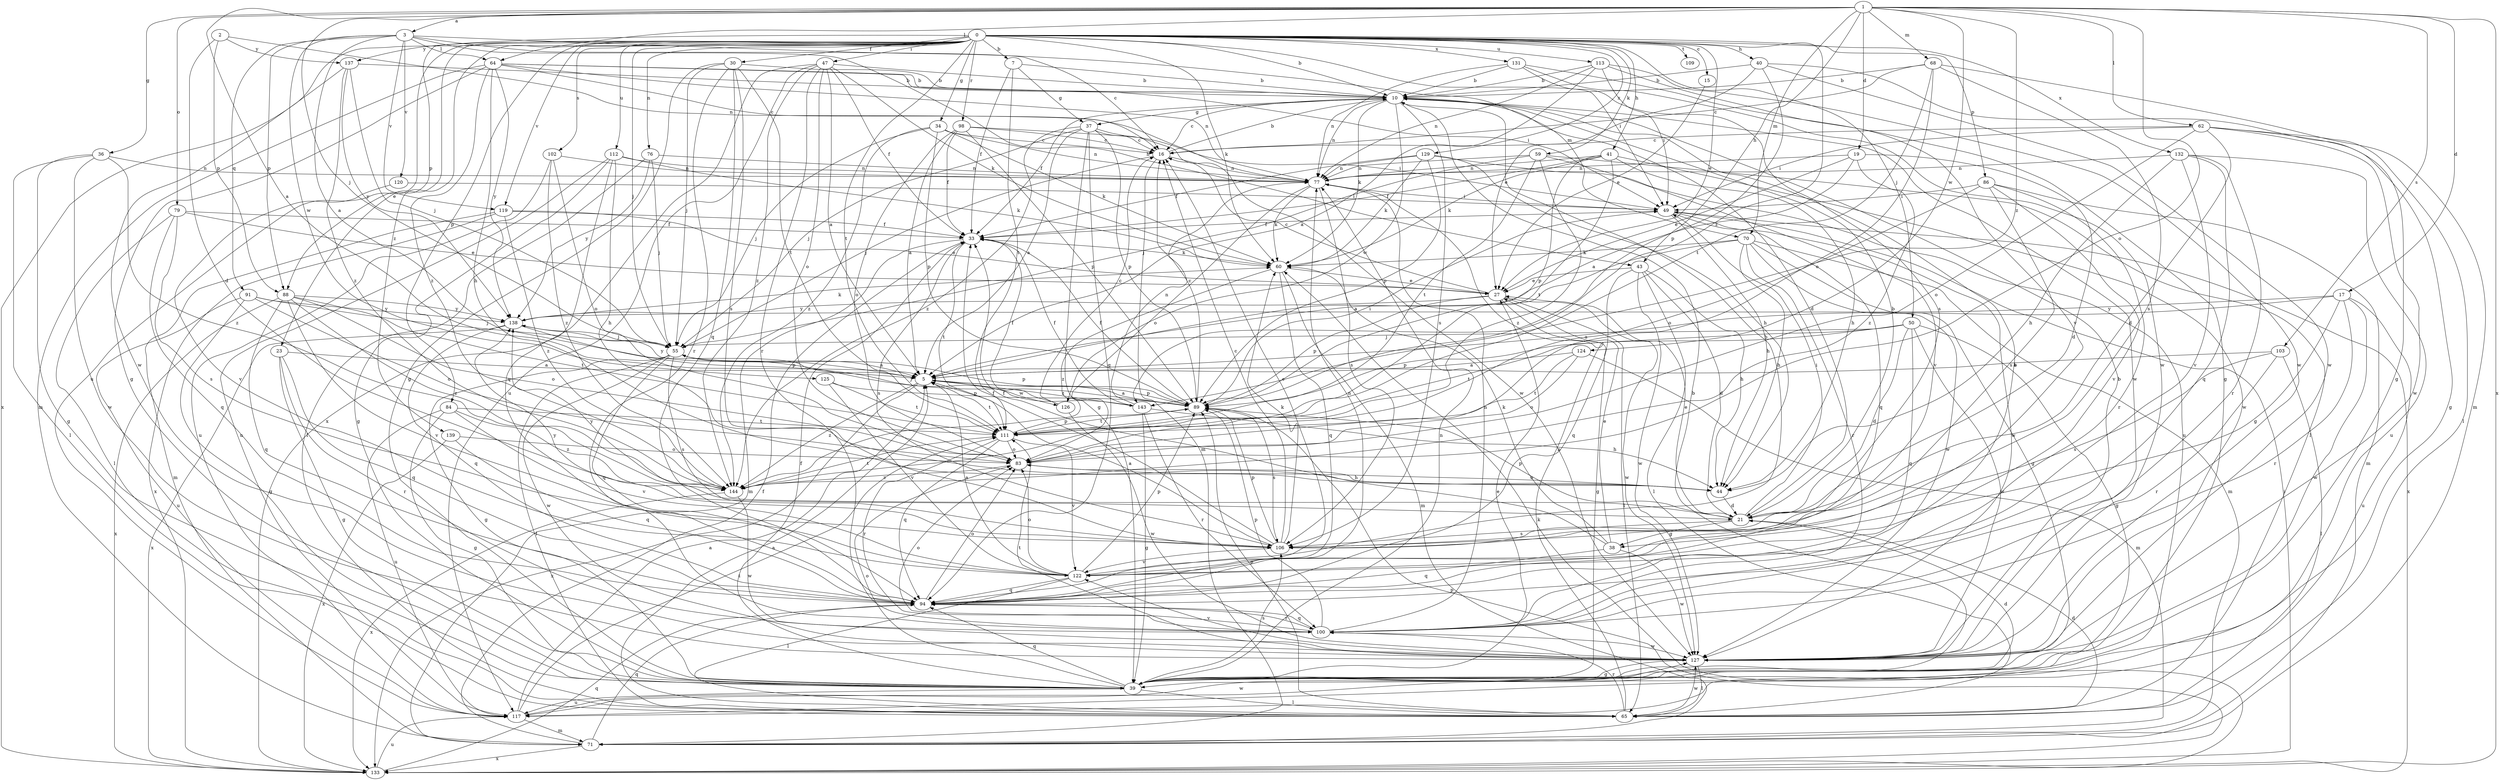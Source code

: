 strict digraph  {
0;
1;
2;
3;
5;
7;
10;
15;
16;
17;
19;
21;
23;
27;
30;
33;
34;
36;
37;
38;
39;
40;
41;
43;
44;
47;
49;
50;
55;
59;
60;
62;
64;
65;
68;
70;
71;
76;
77;
79;
83;
84;
86;
88;
89;
91;
94;
98;
100;
102;
103;
106;
109;
111;
112;
113;
117;
119;
120;
122;
124;
125;
126;
127;
129;
131;
132;
133;
137;
138;
139;
143;
144;
0 -> 7  [label=b];
0 -> 10  [label=b];
0 -> 15  [label=c];
0 -> 23  [label=e];
0 -> 27  [label=e];
0 -> 30  [label=f];
0 -> 34  [label=g];
0 -> 40  [label=h];
0 -> 41  [label=h];
0 -> 47  [label=i];
0 -> 49  [label=i];
0 -> 50  [label=j];
0 -> 55  [label=j];
0 -> 59  [label=k];
0 -> 60  [label=k];
0 -> 76  [label=n];
0 -> 84  [label=p];
0 -> 86  [label=p];
0 -> 88  [label=p];
0 -> 98  [label=r];
0 -> 102  [label=s];
0 -> 109  [label=t];
0 -> 111  [label=t];
0 -> 112  [label=u];
0 -> 113  [label=u];
0 -> 117  [label=u];
0 -> 119  [label=v];
0 -> 129  [label=x];
0 -> 131  [label=x];
0 -> 132  [label=x];
0 -> 133  [label=x];
0 -> 137  [label=y];
0 -> 139  [label=z];
0 -> 143  [label=z];
1 -> 3  [label=a];
1 -> 5  [label=a];
1 -> 17  [label=d];
1 -> 19  [label=d];
1 -> 36  [label=g];
1 -> 43  [label=h];
1 -> 55  [label=j];
1 -> 62  [label=l];
1 -> 64  [label=l];
1 -> 68  [label=m];
1 -> 70  [label=m];
1 -> 79  [label=o];
1 -> 83  [label=o];
1 -> 103  [label=s];
1 -> 124  [label=w];
1 -> 133  [label=x];
1 -> 143  [label=z];
2 -> 21  [label=d];
2 -> 77  [label=n];
2 -> 88  [label=p];
2 -> 137  [label=y];
3 -> 5  [label=a];
3 -> 16  [label=c];
3 -> 43  [label=h];
3 -> 64  [label=l];
3 -> 70  [label=m];
3 -> 88  [label=p];
3 -> 91  [label=q];
3 -> 119  [label=v];
3 -> 120  [label=v];
3 -> 125  [label=w];
5 -> 89  [label=p];
5 -> 111  [label=t];
5 -> 126  [label=w];
5 -> 133  [label=x];
5 -> 138  [label=y];
5 -> 143  [label=z];
5 -> 144  [label=z];
7 -> 10  [label=b];
7 -> 33  [label=f];
7 -> 37  [label=g];
7 -> 111  [label=t];
10 -> 16  [label=c];
10 -> 21  [label=d];
10 -> 33  [label=f];
10 -> 37  [label=g];
10 -> 60  [label=k];
10 -> 77  [label=n];
10 -> 106  [label=s];
10 -> 126  [label=w];
10 -> 127  [label=w];
15 -> 27  [label=e];
16 -> 10  [label=b];
16 -> 55  [label=j];
16 -> 71  [label=m];
16 -> 77  [label=n];
17 -> 5  [label=a];
17 -> 38  [label=g];
17 -> 100  [label=r];
17 -> 117  [label=u];
17 -> 127  [label=w];
17 -> 138  [label=y];
19 -> 5  [label=a];
19 -> 21  [label=d];
19 -> 27  [label=e];
19 -> 77  [label=n];
19 -> 144  [label=z];
21 -> 10  [label=b];
21 -> 27  [label=e];
21 -> 38  [label=g];
21 -> 49  [label=i];
21 -> 89  [label=p];
21 -> 106  [label=s];
21 -> 138  [label=y];
23 -> 5  [label=a];
23 -> 39  [label=g];
23 -> 94  [label=q];
23 -> 100  [label=r];
27 -> 16  [label=c];
27 -> 39  [label=g];
27 -> 65  [label=l];
27 -> 89  [label=p];
27 -> 127  [label=w];
27 -> 138  [label=y];
30 -> 10  [label=b];
30 -> 39  [label=g];
30 -> 55  [label=j];
30 -> 94  [label=q];
30 -> 100  [label=r];
30 -> 106  [label=s];
30 -> 111  [label=t];
33 -> 60  [label=k];
33 -> 71  [label=m];
33 -> 106  [label=s];
33 -> 111  [label=t];
34 -> 16  [label=c];
34 -> 55  [label=j];
34 -> 60  [label=k];
34 -> 77  [label=n];
34 -> 89  [label=p];
34 -> 144  [label=z];
36 -> 39  [label=g];
36 -> 65  [label=l];
36 -> 77  [label=n];
36 -> 127  [label=w];
36 -> 144  [label=z];
37 -> 5  [label=a];
37 -> 16  [label=c];
37 -> 39  [label=g];
37 -> 55  [label=j];
37 -> 89  [label=p];
37 -> 94  [label=q];
37 -> 127  [label=w];
37 -> 144  [label=z];
38 -> 27  [label=e];
38 -> 33  [label=f];
38 -> 60  [label=k];
38 -> 94  [label=q];
38 -> 127  [label=w];
39 -> 10  [label=b];
39 -> 21  [label=d];
39 -> 27  [label=e];
39 -> 33  [label=f];
39 -> 65  [label=l];
39 -> 77  [label=n];
39 -> 83  [label=o];
39 -> 94  [label=q];
39 -> 106  [label=s];
39 -> 117  [label=u];
40 -> 10  [label=b];
40 -> 27  [label=e];
40 -> 39  [label=g];
40 -> 89  [label=p];
40 -> 127  [label=w];
41 -> 33  [label=f];
41 -> 44  [label=h];
41 -> 60  [label=k];
41 -> 77  [label=n];
41 -> 89  [label=p];
41 -> 111  [label=t];
41 -> 127  [label=w];
43 -> 21  [label=d];
43 -> 27  [label=e];
43 -> 44  [label=h];
43 -> 65  [label=l];
43 -> 94  [label=q];
43 -> 127  [label=w];
44 -> 21  [label=d];
44 -> 83  [label=o];
47 -> 5  [label=a];
47 -> 10  [label=b];
47 -> 33  [label=f];
47 -> 60  [label=k];
47 -> 83  [label=o];
47 -> 100  [label=r];
47 -> 117  [label=u];
47 -> 133  [label=x];
47 -> 144  [label=z];
49 -> 33  [label=f];
49 -> 44  [label=h];
49 -> 94  [label=q];
49 -> 127  [label=w];
49 -> 133  [label=x];
50 -> 21  [label=d];
50 -> 39  [label=g];
50 -> 55  [label=j];
50 -> 89  [label=p];
50 -> 94  [label=q];
50 -> 111  [label=t];
50 -> 127  [label=w];
55 -> 5  [label=a];
55 -> 39  [label=g];
55 -> 65  [label=l];
55 -> 89  [label=p];
55 -> 94  [label=q];
55 -> 106  [label=s];
55 -> 127  [label=w];
59 -> 55  [label=j];
59 -> 65  [label=l];
59 -> 77  [label=n];
59 -> 111  [label=t];
59 -> 122  [label=v];
59 -> 144  [label=z];
60 -> 27  [label=e];
60 -> 71  [label=m];
60 -> 94  [label=q];
60 -> 144  [label=z];
62 -> 16  [label=c];
62 -> 21  [label=d];
62 -> 39  [label=g];
62 -> 49  [label=i];
62 -> 65  [label=l];
62 -> 83  [label=o];
62 -> 127  [label=w];
64 -> 10  [label=b];
64 -> 16  [label=c];
64 -> 39  [label=g];
64 -> 44  [label=h];
64 -> 49  [label=i];
64 -> 71  [label=m];
64 -> 77  [label=n];
64 -> 138  [label=y];
64 -> 144  [label=z];
65 -> 5  [label=a];
65 -> 21  [label=d];
65 -> 77  [label=n];
65 -> 89  [label=p];
65 -> 100  [label=r];
65 -> 127  [label=w];
68 -> 10  [label=b];
68 -> 16  [label=c];
68 -> 71  [label=m];
68 -> 83  [label=o];
68 -> 106  [label=s];
68 -> 111  [label=t];
70 -> 5  [label=a];
70 -> 39  [label=g];
70 -> 44  [label=h];
70 -> 60  [label=k];
70 -> 71  [label=m];
70 -> 100  [label=r];
70 -> 127  [label=w];
71 -> 33  [label=f];
71 -> 94  [label=q];
71 -> 133  [label=x];
76 -> 55  [label=j];
76 -> 65  [label=l];
76 -> 77  [label=n];
76 -> 138  [label=y];
77 -> 49  [label=i];
77 -> 60  [label=k];
77 -> 83  [label=o];
77 -> 106  [label=s];
79 -> 27  [label=e];
79 -> 33  [label=f];
79 -> 65  [label=l];
79 -> 94  [label=q];
79 -> 106  [label=s];
83 -> 44  [label=h];
83 -> 144  [label=z];
84 -> 39  [label=g];
84 -> 111  [label=t];
84 -> 117  [label=u];
84 -> 122  [label=v];
84 -> 144  [label=z];
86 -> 49  [label=i];
86 -> 71  [label=m];
86 -> 83  [label=o];
86 -> 100  [label=r];
86 -> 106  [label=s];
86 -> 122  [label=v];
88 -> 83  [label=o];
88 -> 94  [label=q];
88 -> 111  [label=t];
88 -> 122  [label=v];
88 -> 133  [label=x];
88 -> 138  [label=y];
88 -> 144  [label=z];
89 -> 5  [label=a];
89 -> 16  [label=c];
89 -> 33  [label=f];
89 -> 49  [label=i];
89 -> 106  [label=s];
89 -> 111  [label=t];
91 -> 39  [label=g];
91 -> 55  [label=j];
91 -> 83  [label=o];
91 -> 117  [label=u];
91 -> 138  [label=y];
94 -> 16  [label=c];
94 -> 77  [label=n];
94 -> 83  [label=o];
94 -> 100  [label=r];
98 -> 5  [label=a];
98 -> 16  [label=c];
98 -> 33  [label=f];
98 -> 49  [label=i];
98 -> 83  [label=o];
98 -> 89  [label=p];
100 -> 10  [label=b];
100 -> 77  [label=n];
100 -> 83  [label=o];
100 -> 89  [label=p];
100 -> 94  [label=q];
100 -> 127  [label=w];
102 -> 77  [label=n];
102 -> 83  [label=o];
102 -> 117  [label=u];
102 -> 144  [label=z];
103 -> 5  [label=a];
103 -> 65  [label=l];
103 -> 100  [label=r];
103 -> 106  [label=s];
106 -> 5  [label=a];
106 -> 16  [label=c];
106 -> 33  [label=f];
106 -> 60  [label=k];
106 -> 89  [label=p];
106 -> 122  [label=v];
106 -> 138  [label=y];
111 -> 83  [label=o];
111 -> 89  [label=p];
111 -> 94  [label=q];
111 -> 100  [label=r];
111 -> 122  [label=v];
112 -> 39  [label=g];
112 -> 44  [label=h];
112 -> 60  [label=k];
112 -> 77  [label=n];
112 -> 94  [label=q];
112 -> 117  [label=u];
113 -> 5  [label=a];
113 -> 10  [label=b];
113 -> 49  [label=i];
113 -> 77  [label=n];
113 -> 122  [label=v];
113 -> 127  [label=w];
117 -> 5  [label=a];
117 -> 71  [label=m];
117 -> 111  [label=t];
117 -> 127  [label=w];
119 -> 27  [label=e];
119 -> 33  [label=f];
119 -> 71  [label=m];
119 -> 133  [label=x];
119 -> 144  [label=z];
120 -> 49  [label=i];
120 -> 122  [label=v];
122 -> 5  [label=a];
122 -> 10  [label=b];
122 -> 65  [label=l];
122 -> 83  [label=o];
122 -> 89  [label=p];
122 -> 94  [label=q];
124 -> 5  [label=a];
124 -> 71  [label=m];
124 -> 83  [label=o];
124 -> 111  [label=t];
125 -> 89  [label=p];
125 -> 111  [label=t];
125 -> 122  [label=v];
126 -> 16  [label=c];
126 -> 33  [label=f];
126 -> 127  [label=w];
127 -> 10  [label=b];
127 -> 39  [label=g];
127 -> 65  [label=l];
127 -> 111  [label=t];
127 -> 122  [label=v];
129 -> 33  [label=f];
129 -> 44  [label=h];
129 -> 60  [label=k];
129 -> 77  [label=n];
129 -> 89  [label=p];
129 -> 117  [label=u];
131 -> 10  [label=b];
131 -> 39  [label=g];
131 -> 77  [label=n];
131 -> 106  [label=s];
131 -> 127  [label=w];
132 -> 44  [label=h];
132 -> 77  [label=n];
132 -> 94  [label=q];
132 -> 100  [label=r];
132 -> 117  [label=u];
132 -> 122  [label=v];
133 -> 49  [label=i];
133 -> 60  [label=k];
133 -> 89  [label=p];
133 -> 94  [label=q];
133 -> 117  [label=u];
137 -> 10  [label=b];
137 -> 55  [label=j];
137 -> 127  [label=w];
137 -> 138  [label=y];
137 -> 144  [label=z];
138 -> 55  [label=j];
138 -> 60  [label=k];
138 -> 89  [label=p];
138 -> 94  [label=q];
138 -> 133  [label=x];
139 -> 83  [label=o];
139 -> 94  [label=q];
139 -> 133  [label=x];
143 -> 33  [label=f];
143 -> 39  [label=g];
143 -> 44  [label=h];
143 -> 55  [label=j];
143 -> 77  [label=n];
143 -> 100  [label=r];
144 -> 111  [label=t];
144 -> 127  [label=w];
144 -> 133  [label=x];
}
